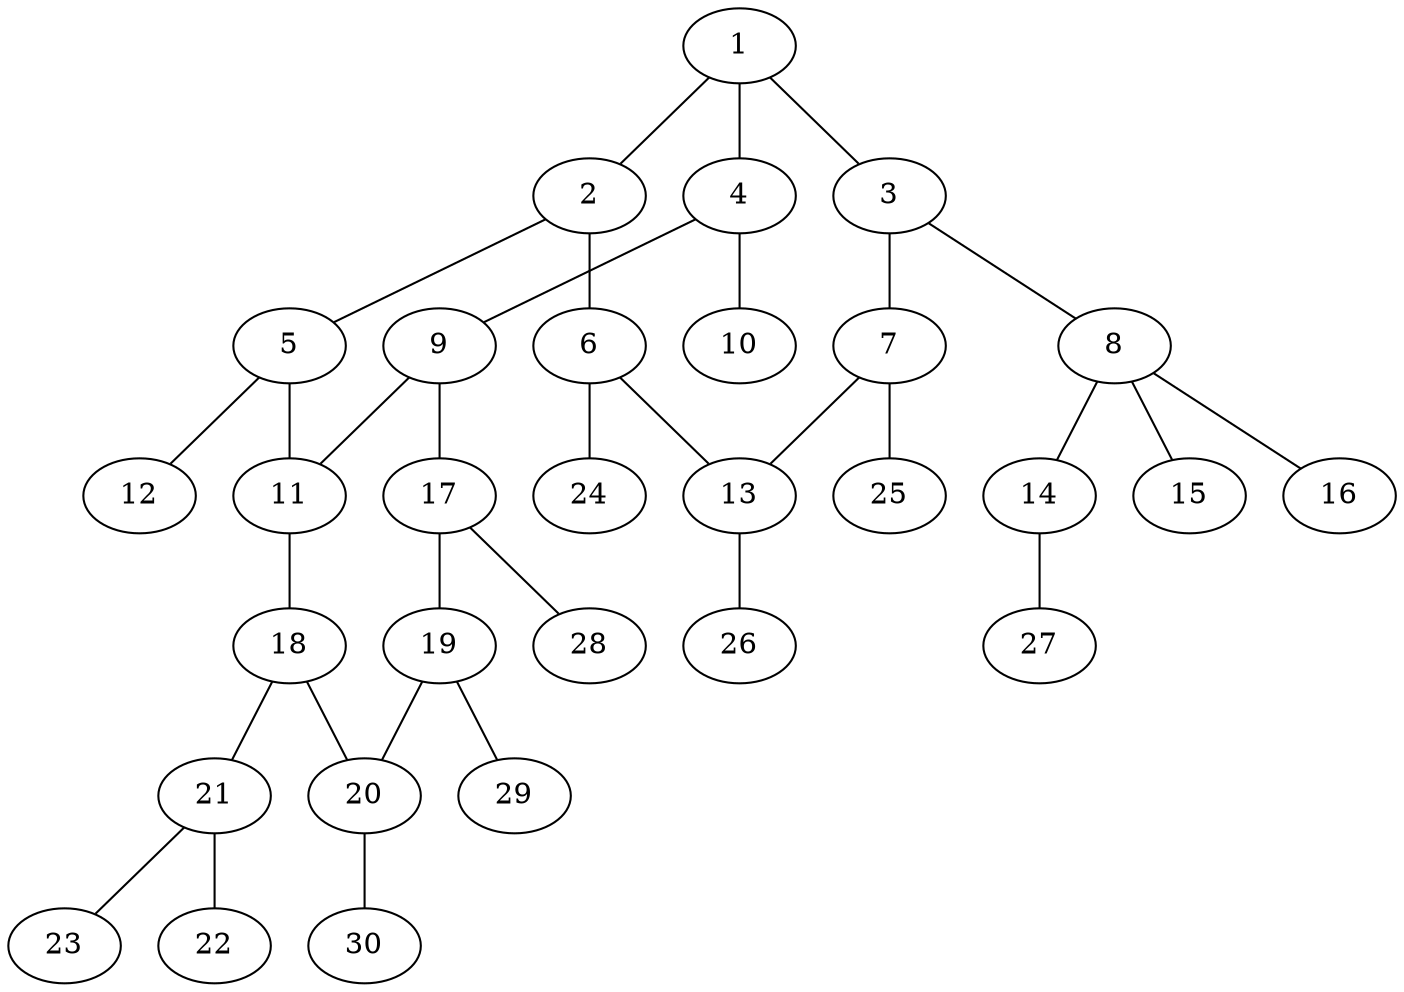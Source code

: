 graph molecule_2097 {
	1	 [chem=C];
	2	 [chem=C];
	1 -- 2	 [valence=1];
	3	 [chem=C];
	1 -- 3	 [valence=2];
	4	 [chem=C];
	1 -- 4	 [valence=1];
	5	 [chem=C];
	2 -- 5	 [valence=1];
	6	 [chem=C];
	2 -- 6	 [valence=2];
	7	 [chem=C];
	3 -- 7	 [valence=1];
	8	 [chem=S];
	3 -- 8	 [valence=1];
	9	 [chem=C];
	4 -- 9	 [valence=1];
	10	 [chem=O];
	4 -- 10	 [valence=2];
	11	 [chem=C];
	5 -- 11	 [valence=1];
	12	 [chem=O];
	5 -- 12	 [valence=2];
	13	 [chem=C];
	6 -- 13	 [valence=1];
	24	 [chem=H];
	6 -- 24	 [valence=1];
	7 -- 13	 [valence=2];
	25	 [chem=H];
	7 -- 25	 [valence=1];
	14	 [chem=O];
	8 -- 14	 [valence=1];
	15	 [chem=O];
	8 -- 15	 [valence=2];
	16	 [chem=O];
	8 -- 16	 [valence=2];
	9 -- 11	 [valence=2];
	17	 [chem=C];
	9 -- 17	 [valence=1];
	18	 [chem=C];
	11 -- 18	 [valence=1];
	26	 [chem=H];
	13 -- 26	 [valence=1];
	27	 [chem=H];
	14 -- 27	 [valence=1];
	19	 [chem=C];
	17 -- 19	 [valence=2];
	28	 [chem=H];
	17 -- 28	 [valence=1];
	20	 [chem=C];
	18 -- 20	 [valence=2];
	21	 [chem=N];
	18 -- 21	 [valence=1];
	19 -- 20	 [valence=1];
	29	 [chem=H];
	19 -- 29	 [valence=1];
	30	 [chem=H];
	20 -- 30	 [valence=1];
	22	 [chem=O];
	21 -- 22	 [valence=2];
	23	 [chem=O];
	21 -- 23	 [valence=1];
}
